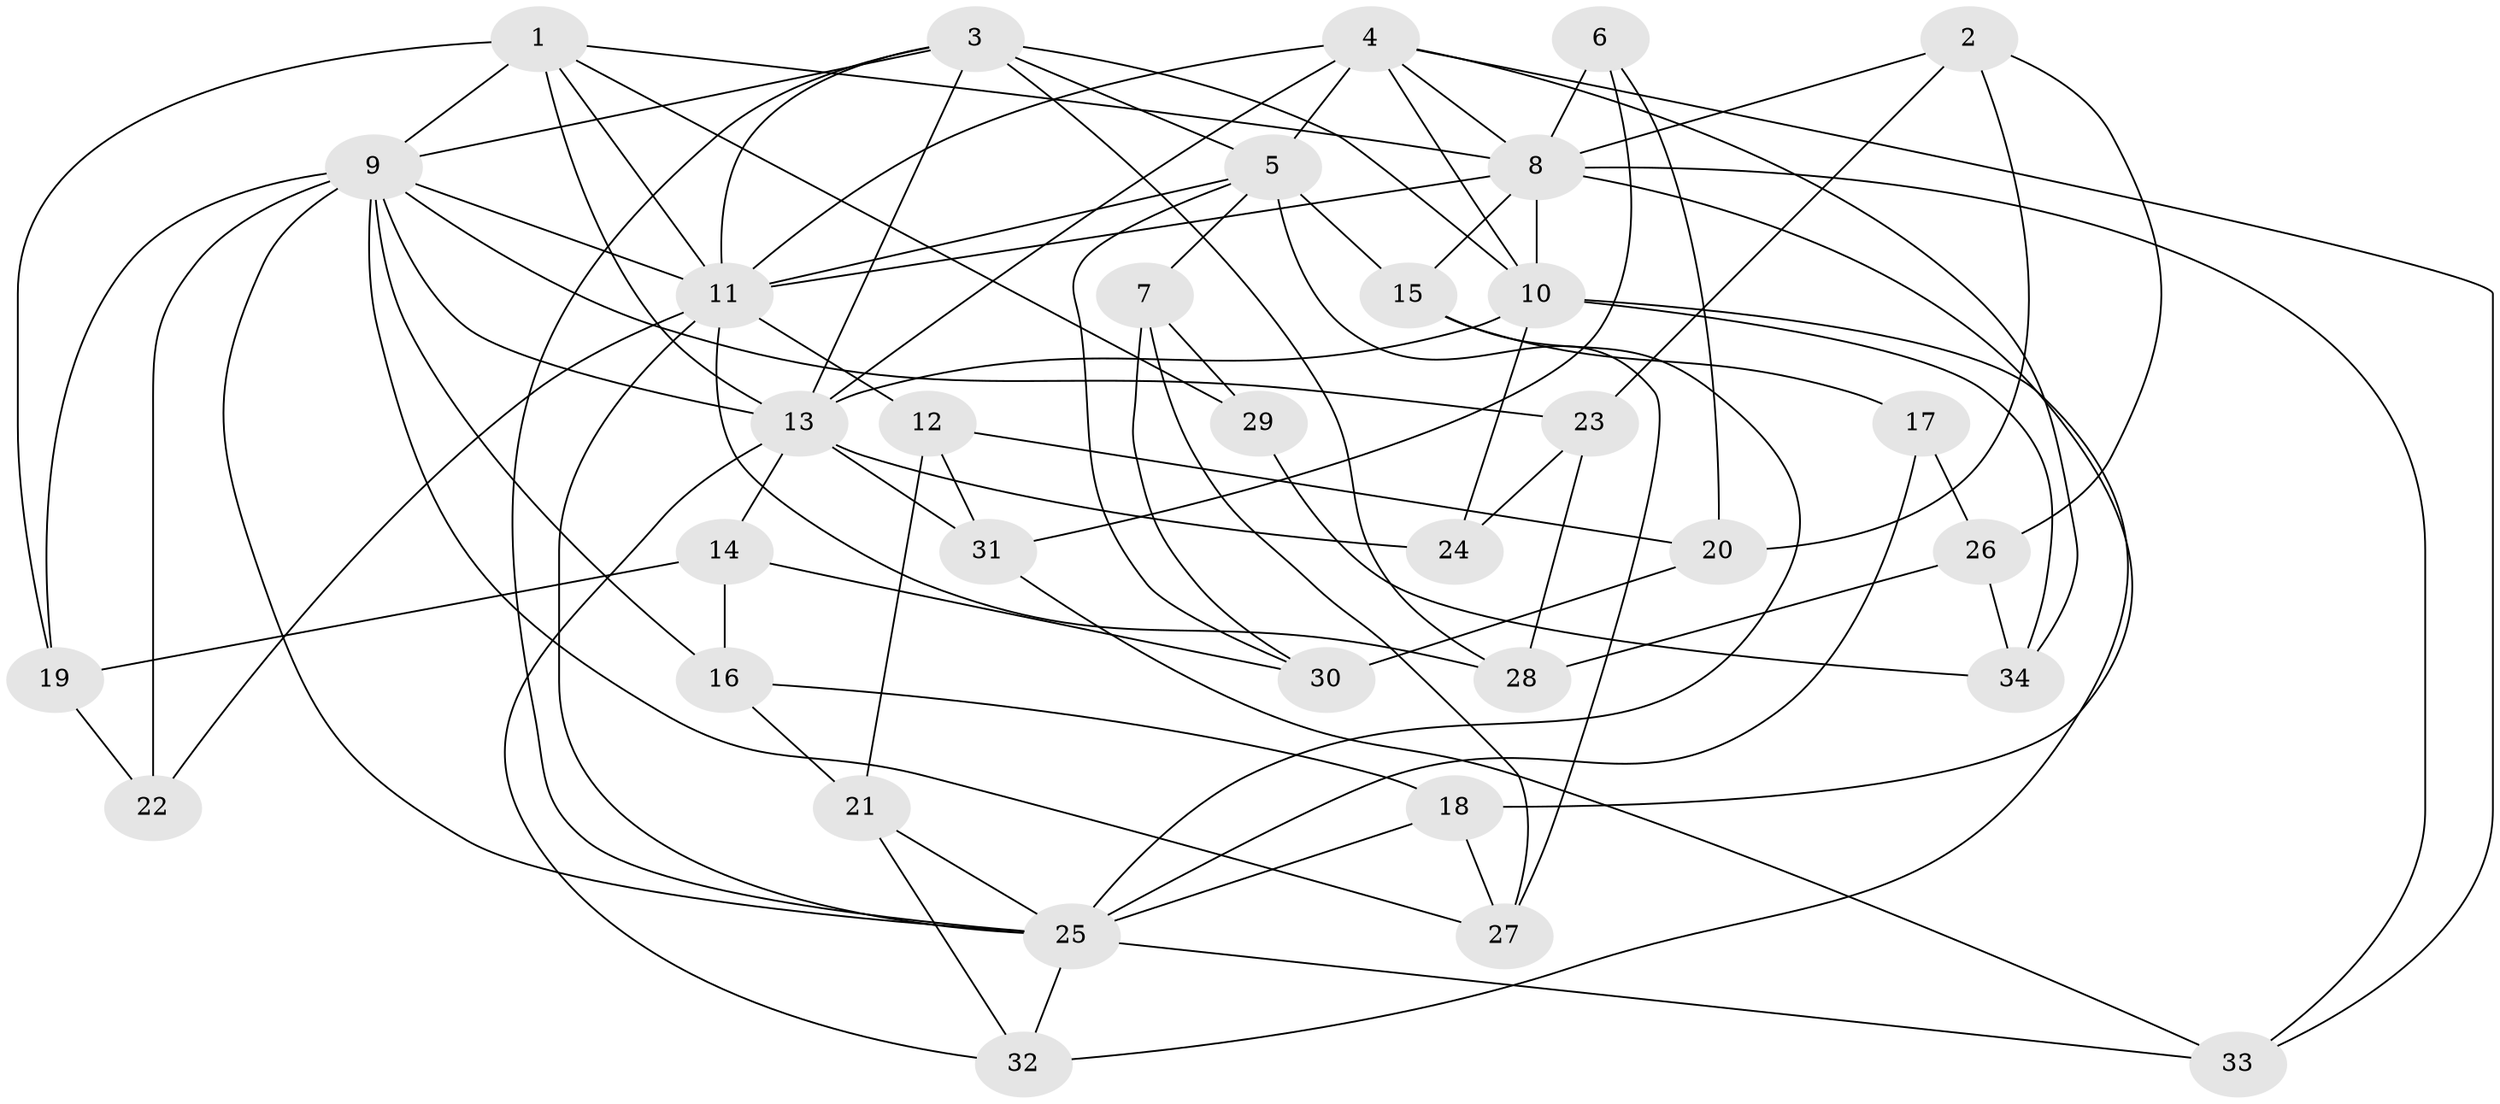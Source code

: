 // original degree distribution, {4: 1.0}
// Generated by graph-tools (version 1.1) at 2025/53/03/04/25 22:53:33]
// undirected, 34 vertices, 86 edges
graph export_dot {
  node [color=gray90,style=filled];
  1;
  2;
  3;
  4;
  5;
  6;
  7;
  8;
  9;
  10;
  11;
  12;
  13;
  14;
  15;
  16;
  17;
  18;
  19;
  20;
  21;
  22;
  23;
  24;
  25;
  26;
  27;
  28;
  29;
  30;
  31;
  32;
  33;
  34;
  1 -- 8 [weight=1.0];
  1 -- 9 [weight=2.0];
  1 -- 11 [weight=1.0];
  1 -- 13 [weight=1.0];
  1 -- 19 [weight=1.0];
  1 -- 29 [weight=2.0];
  2 -- 8 [weight=1.0];
  2 -- 20 [weight=1.0];
  2 -- 23 [weight=1.0];
  2 -- 26 [weight=1.0];
  3 -- 5 [weight=2.0];
  3 -- 9 [weight=1.0];
  3 -- 10 [weight=1.0];
  3 -- 11 [weight=1.0];
  3 -- 13 [weight=1.0];
  3 -- 25 [weight=1.0];
  3 -- 28 [weight=1.0];
  4 -- 5 [weight=1.0];
  4 -- 8 [weight=1.0];
  4 -- 10 [weight=2.0];
  4 -- 11 [weight=3.0];
  4 -- 13 [weight=1.0];
  4 -- 33 [weight=1.0];
  4 -- 34 [weight=1.0];
  5 -- 7 [weight=1.0];
  5 -- 11 [weight=1.0];
  5 -- 15 [weight=1.0];
  5 -- 27 [weight=1.0];
  5 -- 30 [weight=1.0];
  6 -- 8 [weight=2.0];
  6 -- 20 [weight=1.0];
  6 -- 31 [weight=1.0];
  7 -- 27 [weight=1.0];
  7 -- 29 [weight=1.0];
  7 -- 30 [weight=1.0];
  8 -- 10 [weight=1.0];
  8 -- 11 [weight=1.0];
  8 -- 15 [weight=1.0];
  8 -- 18 [weight=1.0];
  8 -- 33 [weight=1.0];
  9 -- 11 [weight=1.0];
  9 -- 13 [weight=1.0];
  9 -- 16 [weight=1.0];
  9 -- 19 [weight=1.0];
  9 -- 22 [weight=2.0];
  9 -- 23 [weight=1.0];
  9 -- 25 [weight=1.0];
  9 -- 27 [weight=1.0];
  10 -- 13 [weight=2.0];
  10 -- 24 [weight=2.0];
  10 -- 32 [weight=1.0];
  10 -- 34 [weight=1.0];
  11 -- 12 [weight=1.0];
  11 -- 22 [weight=1.0];
  11 -- 25 [weight=1.0];
  11 -- 28 [weight=1.0];
  12 -- 20 [weight=1.0];
  12 -- 21 [weight=1.0];
  12 -- 31 [weight=1.0];
  13 -- 14 [weight=1.0];
  13 -- 24 [weight=1.0];
  13 -- 31 [weight=1.0];
  13 -- 32 [weight=1.0];
  14 -- 16 [weight=1.0];
  14 -- 19 [weight=1.0];
  14 -- 30 [weight=1.0];
  15 -- 17 [weight=1.0];
  15 -- 25 [weight=1.0];
  16 -- 18 [weight=1.0];
  16 -- 21 [weight=1.0];
  17 -- 25 [weight=2.0];
  17 -- 26 [weight=1.0];
  18 -- 25 [weight=1.0];
  18 -- 27 [weight=1.0];
  19 -- 22 [weight=1.0];
  20 -- 30 [weight=1.0];
  21 -- 25 [weight=1.0];
  21 -- 32 [weight=1.0];
  23 -- 24 [weight=1.0];
  23 -- 28 [weight=1.0];
  25 -- 32 [weight=1.0];
  25 -- 33 [weight=1.0];
  26 -- 28 [weight=1.0];
  26 -- 34 [weight=1.0];
  29 -- 34 [weight=1.0];
  31 -- 33 [weight=1.0];
}
